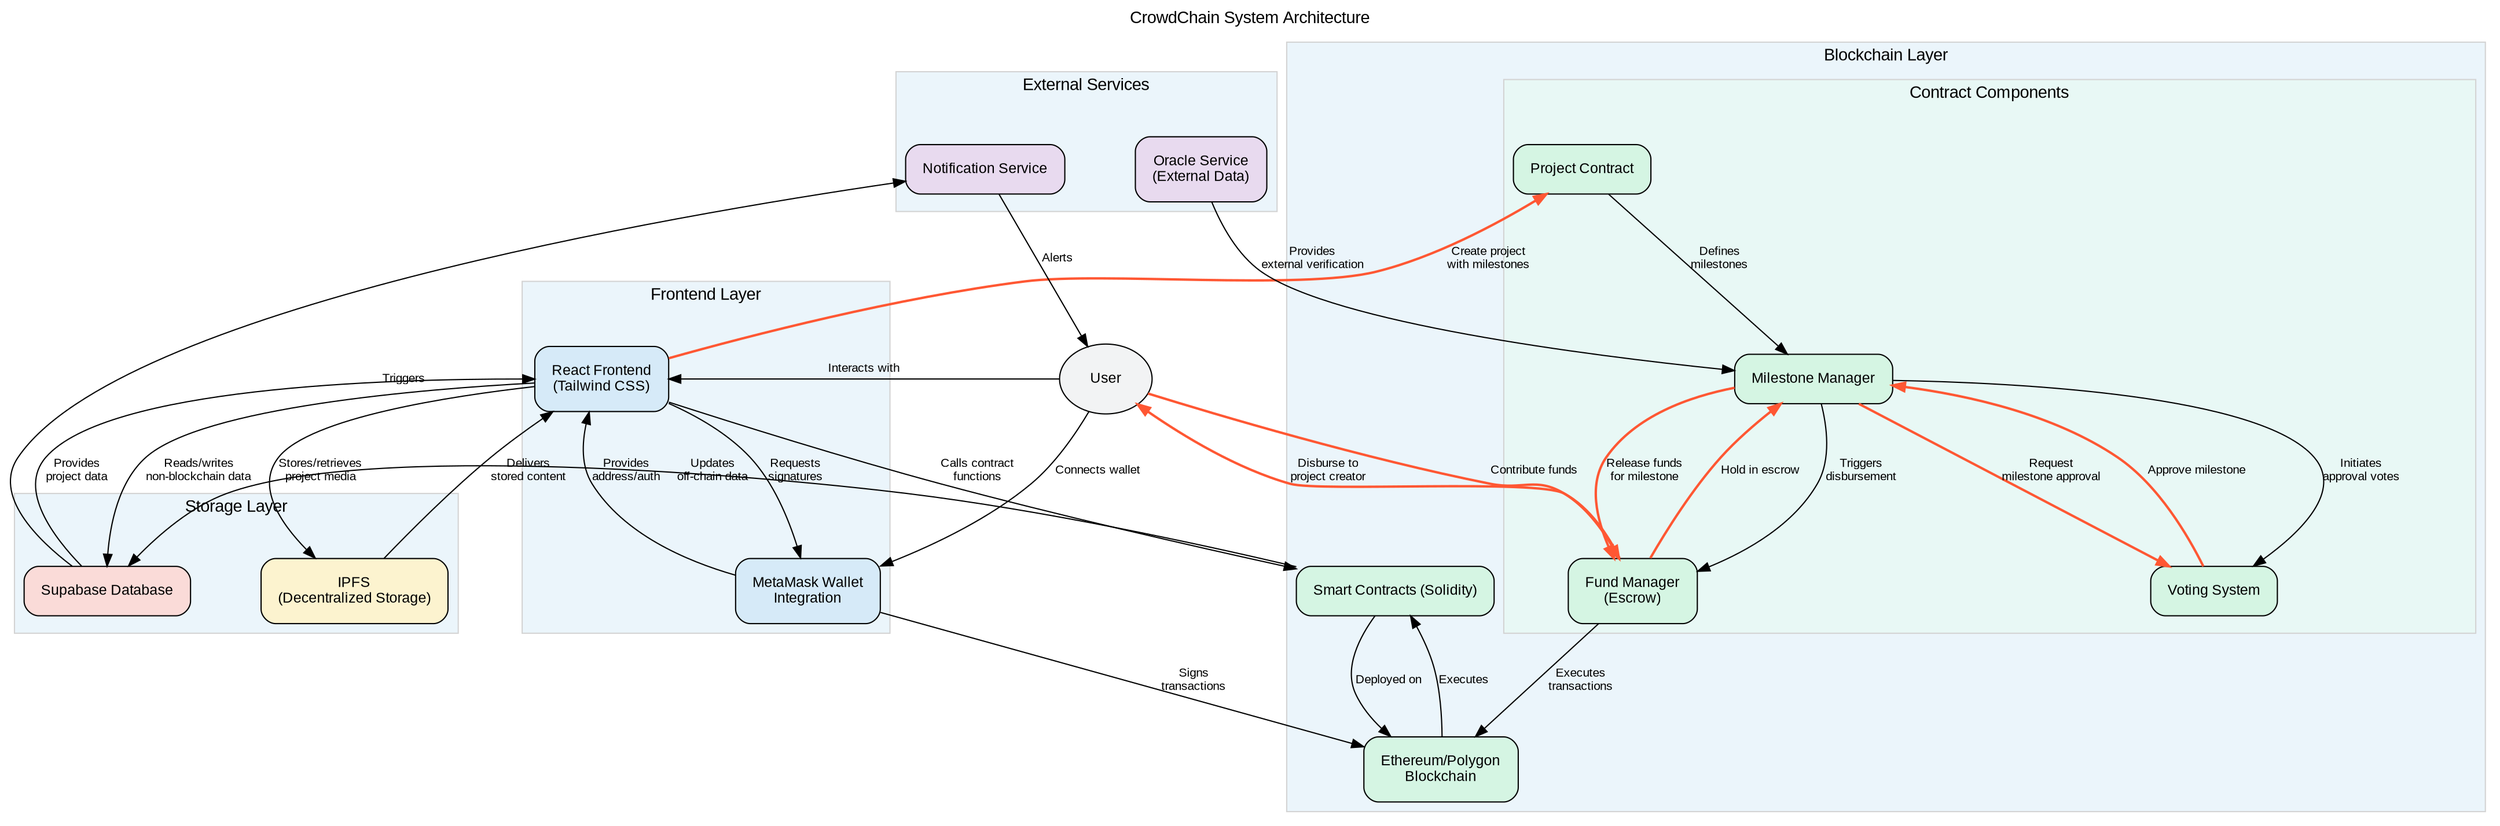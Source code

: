 digraph CrowdChain {
    // Graph settings
    rankdir=TB;
    splines=true;
    nodesep=0.8;
    ranksep=1.0;
    fontname="Arial";
    fontsize=14;
    label="CrowdChain System Architecture";
    labelloc="t";
    
    // Node styles
    node [shape=box, style="rounded,filled", fontname="Arial", fontsize=12, margin=0.2];
    edge [fontname="Arial", fontsize=10];
    
    // User
    user [label="User", shape=ellipse, fillcolor="#F2F3F4", style=filled];
    
    // Frontend Layer
    subgraph cluster_frontend {
        label="Frontend Layer";
        style=filled;
        color=lightgrey;
        fillcolor="#EBF5FB";
        
        frontend [label="React Frontend\n(Tailwind CSS)", fillcolor="#D6EAF8"];
        wallet [label="MetaMask Wallet\nIntegration", fillcolor="#D6EAF8"];
    }
    
    // Blockchain Layer
    subgraph cluster_blockchain {
        label="Blockchain Layer";
        style=filled;
        color=lightgrey;
        fillcolor="#EBF5FB";
        
        smart_contracts [label="Smart Contracts (Solidity)", fillcolor="#D5F5E3"];
        
        subgraph cluster_contracts {
            label="Contract Components";
            style=filled;
            color=lightgrey;
            fillcolor="#E8F8F5";
            
            project_contract [label="Project Contract", fillcolor="#D5F5E3"];
            milestone_manager [label="Milestone Manager", fillcolor="#D5F5E3"];
            fund_manager [label="Fund Manager\n(Escrow)", fillcolor="#D5F5E3"];
            voting_system [label="Voting System", fillcolor="#D5F5E3"];
        }
        
        blockchain [label="Ethereum/Polygon\nBlockchain", fillcolor="#D5F5E3"];
    }
    
    // Storage Layer
    subgraph cluster_storage {
        label="Storage Layer";
        style=filled;
        color=lightgrey;
        fillcolor="#EBF5FB";
        
        supabase [label="Supabase Database", fillcolor="#FADBD8"];
        ipfs [label="IPFS\n(Decentralized Storage)", fillcolor="#FCF3CF"];
    }
    
    // External Services
    subgraph cluster_services {
        label="External Services";
        style=filled;
        color=lightgrey;
        fillcolor="#EBF5FB";
        
        notification [label="Notification Service", fillcolor="#E8DAEF"];
        oracle [label="Oracle Service\n(External Data)", fillcolor="#E8DAEF"];
    }
    
    // Connections
    // User interactions
    user -> frontend [label="Interacts with"];
    user -> wallet [label="Connects wallet"];
    
    // Frontend connections
    frontend -> wallet [label="Requests\nsignatures"];
    wallet -> frontend [label="Provides\naddress/auth"];
    frontend -> smart_contracts [label="Calls contract\nfunctions"];
    frontend -> supabase [label="Reads/writes\nnon-blockchain data"];
    frontend -> ipfs [label="Stores/retrieves\nproject media"];
    
    // Wallet connections
    wallet -> blockchain [label="Signs\ntransactions"];
    
    // Smart contract connections
    smart_contracts -> blockchain [label="Deployed on"];
    project_contract -> milestone_manager [label="Defines\nmilestones"];
    milestone_manager -> fund_manager [label="Triggers\ndisbursement"];
    fund_manager -> blockchain [label="Executes\ntransactions"];
    milestone_manager -> voting_system [label="Initiates\napproval votes"];
    
    // Blockchain connections
    blockchain -> smart_contracts [label="Executes"];
    
    // Database connections
    smart_contracts -> supabase [label="Updates\noff-chain data"];
    supabase -> frontend [label="Provides\nproject data"];
    
    // IPFS connections
    ipfs -> frontend [label="Delivers\nstored content"];
    
    // Notification connections
    supabase -> notification [label="Triggers"];
    notification -> user [label="Alerts"];
    
    // Oracle connections
    oracle -> milestone_manager [label="Provides\nexternal verification"];
    
    // Milestone-based disbursement flow
    edge [color="#FF5733", penwidth=2.0];
    frontend -> project_contract [label="Create project\nwith milestones"];
    user -> fund_manager [label="Contribute funds"];
    fund_manager -> milestone_manager [label="Hold in escrow"];
    milestone_manager -> voting_system [label="Request\nmilestone approval"];
    voting_system -> milestone_manager [label="Approve milestone"];
    milestone_manager -> fund_manager [label="Release funds\nfor milestone"];
    fund_manager -> user [label="Disburse to\nproject creator"];
}
